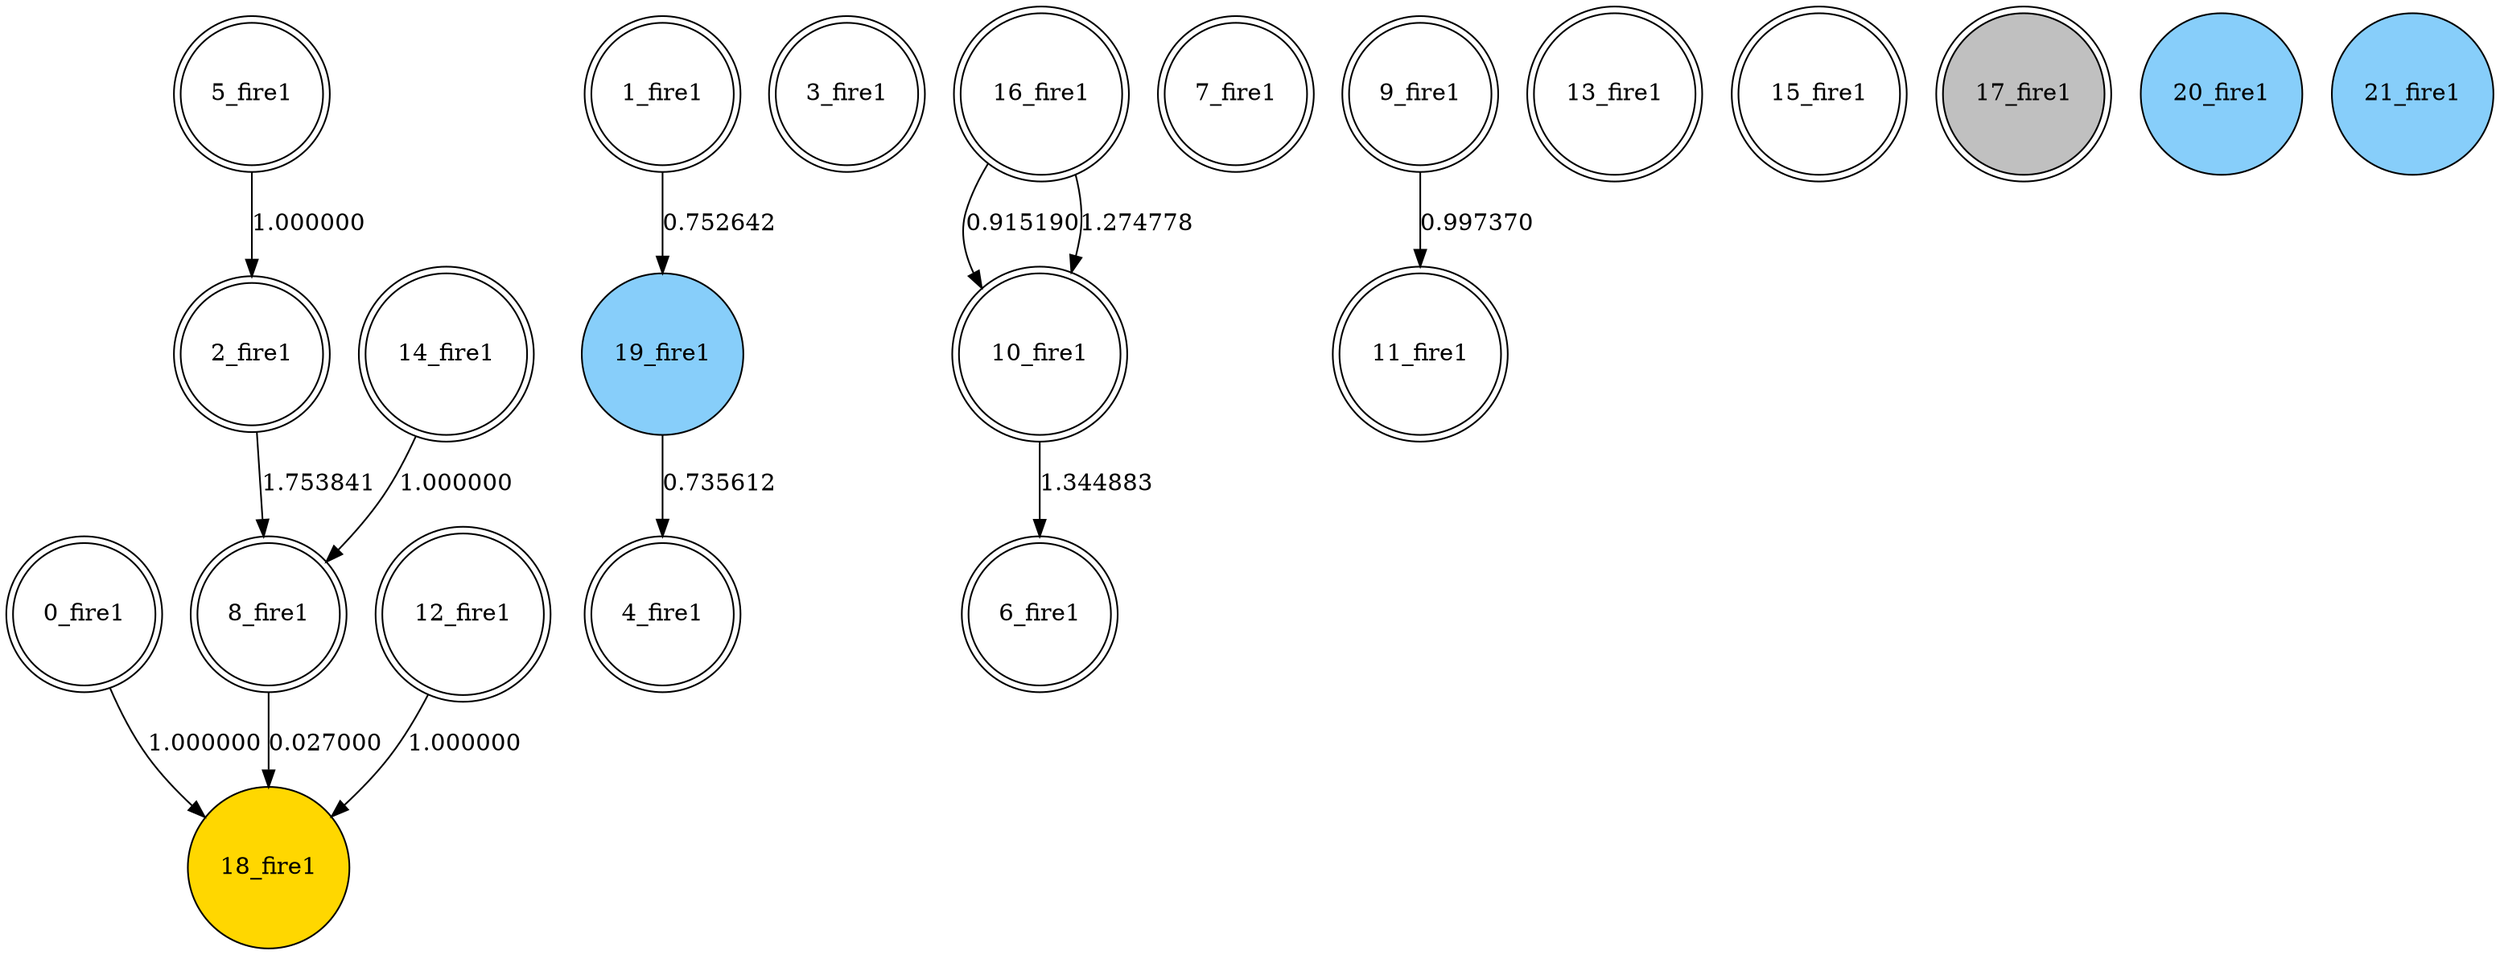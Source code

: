 digraph G {
 node[shape = circle]
0 [label="0_fire1",shape=doublecircle]
1 [label="1_fire1",shape=doublecircle]
2 [label="2_fire1",shape=doublecircle]
3 [label="3_fire1",shape=doublecircle]
4 [label="4_fire1",shape=doublecircle]
5 [label="5_fire1",shape=doublecircle]
6 [label="6_fire1",shape=doublecircle]
7 [label="7_fire1",shape=doublecircle]
8 [label="8_fire1",shape=doublecircle]
9 [label="9_fire1",shape=doublecircle]
10 [label="10_fire1",shape=doublecircle]
11 [label="11_fire1",shape=doublecircle]
12 [label="12_fire1",shape=doublecircle]
13 [label="13_fire1",shape=doublecircle]
14 [label="14_fire1",shape=doublecircle]
15 [label="15_fire1",shape=doublecircle]
16 [label="16_fire1",shape=doublecircle]
17 [label="17_fire1",shape=doublecircle, style=filled, fillcolor=gray]
18 [label="18_fire1",style=filled, fillcolor=gold]
19 [label="19_fire1",style=filled, fillcolor=lightskyblue]
20 [label="20_fire1",style=filled, fillcolor=lightskyblue]
21 [label="21_fire1",style=filled, fillcolor=lightskyblue]
1 -> 19 [label="0.752642"]
9 -> 11 [label="0.997370"]
8 -> 18 [label="0.027000"]
19 -> 4 [label="0.735612"]
2 -> 8 [label="1.753841"]
16 -> 10 [label="0.915190"]
0 -> 18 [label="1.000000"]
16 -> 10 [label="1.274778"]
10 -> 6 [label="1.344883"]
14 -> 8 [label="1.000000"]
12 -> 18 [label="1.000000"]
5 -> 2 [label="1.000000"]
}
